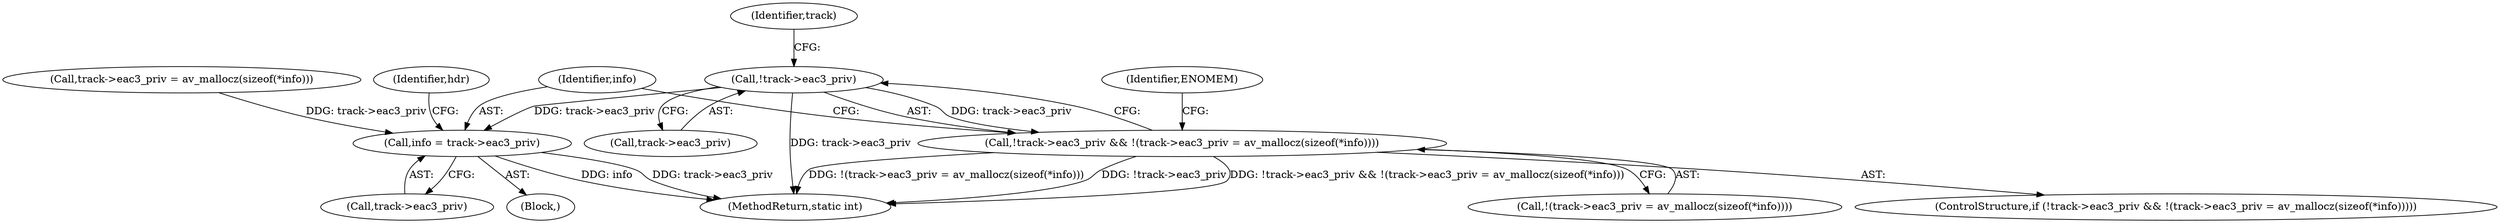 digraph "0_FFmpeg_95556e27e2c1d56d9e18f5db34d6f756f3011148@pointer" {
"1000126" [label="(Call,!track->eac3_priv)"];
"1000125" [label="(Call,!track->eac3_priv && !(track->eac3_priv = av_mallocz(sizeof(*info))))"];
"1000142" [label="(Call,info = track->eac3_priv)"];
"1000141" [label="(Identifier,ENOMEM)"];
"1000142" [label="(Call,info = track->eac3_priv)"];
"1000151" [label="(Identifier,hdr)"];
"1000125" [label="(Call,!track->eac3_priv && !(track->eac3_priv = av_mallocz(sizeof(*info))))"];
"1000683" [label="(MethodReturn,static int)"];
"1000131" [label="(Call,track->eac3_priv = av_mallocz(sizeof(*info)))"];
"1000144" [label="(Call,track->eac3_priv)"];
"1000133" [label="(Identifier,track)"];
"1000143" [label="(Identifier,info)"];
"1000130" [label="(Call,!(track->eac3_priv = av_mallocz(sizeof(*info))))"];
"1000124" [label="(ControlStructure,if (!track->eac3_priv && !(track->eac3_priv = av_mallocz(sizeof(*info)))))"];
"1000126" [label="(Call,!track->eac3_priv)"];
"1000116" [label="(Block,)"];
"1000127" [label="(Call,track->eac3_priv)"];
"1000126" -> "1000125"  [label="AST: "];
"1000126" -> "1000127"  [label="CFG: "];
"1000127" -> "1000126"  [label="AST: "];
"1000133" -> "1000126"  [label="CFG: "];
"1000125" -> "1000126"  [label="CFG: "];
"1000126" -> "1000683"  [label="DDG: track->eac3_priv"];
"1000126" -> "1000125"  [label="DDG: track->eac3_priv"];
"1000126" -> "1000142"  [label="DDG: track->eac3_priv"];
"1000125" -> "1000124"  [label="AST: "];
"1000125" -> "1000130"  [label="CFG: "];
"1000130" -> "1000125"  [label="AST: "];
"1000141" -> "1000125"  [label="CFG: "];
"1000143" -> "1000125"  [label="CFG: "];
"1000125" -> "1000683"  [label="DDG: !(track->eac3_priv = av_mallocz(sizeof(*info)))"];
"1000125" -> "1000683"  [label="DDG: !track->eac3_priv"];
"1000125" -> "1000683"  [label="DDG: !track->eac3_priv && !(track->eac3_priv = av_mallocz(sizeof(*info)))"];
"1000142" -> "1000116"  [label="AST: "];
"1000142" -> "1000144"  [label="CFG: "];
"1000143" -> "1000142"  [label="AST: "];
"1000144" -> "1000142"  [label="AST: "];
"1000151" -> "1000142"  [label="CFG: "];
"1000142" -> "1000683"  [label="DDG: track->eac3_priv"];
"1000142" -> "1000683"  [label="DDG: info"];
"1000131" -> "1000142"  [label="DDG: track->eac3_priv"];
}
